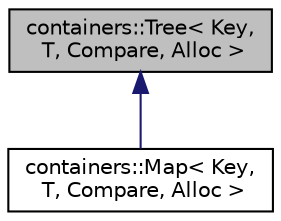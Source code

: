 digraph "containers::Tree&lt; Key, T, Compare, Alloc &gt;"
{
 // LATEX_PDF_SIZE
  edge [fontname="Helvetica",fontsize="10",labelfontname="Helvetica",labelfontsize="10"];
  node [fontname="Helvetica",fontsize="10",shape=record];
  Node1 [label="containers::Tree\< Key,\l T, Compare, Alloc \>",height=0.2,width=0.4,color="black", fillcolor="grey75", style="filled", fontcolor="black",tooltip=" "];
  Node1 -> Node2 [dir="back",color="midnightblue",fontsize="10",style="solid",fontname="Helvetica"];
  Node2 [label="containers::Map\< Key,\l T, Compare, Alloc \>",height=0.2,width=0.4,color="black", fillcolor="white", style="filled",URL="$classcontainers_1_1_map.html",tooltip=" "];
}
